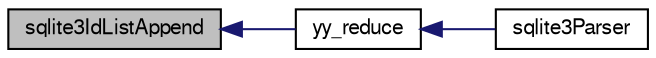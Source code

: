 digraph "sqlite3IdListAppend"
{
  edge [fontname="FreeSans",fontsize="10",labelfontname="FreeSans",labelfontsize="10"];
  node [fontname="FreeSans",fontsize="10",shape=record];
  rankdir="LR";
  Node564112 [label="sqlite3IdListAppend",height=0.2,width=0.4,color="black", fillcolor="grey75", style="filled", fontcolor="black"];
  Node564112 -> Node564113 [dir="back",color="midnightblue",fontsize="10",style="solid",fontname="FreeSans"];
  Node564113 [label="yy_reduce",height=0.2,width=0.4,color="black", fillcolor="white", style="filled",URL="$sqlite3_8c.html#a7c419a9b25711c666a9a2449ef377f14"];
  Node564113 -> Node564114 [dir="back",color="midnightblue",fontsize="10",style="solid",fontname="FreeSans"];
  Node564114 [label="sqlite3Parser",height=0.2,width=0.4,color="black", fillcolor="white", style="filled",URL="$sqlite3_8c.html#a0327d71a5fabe0b6a343d78a2602e72a"];
}
